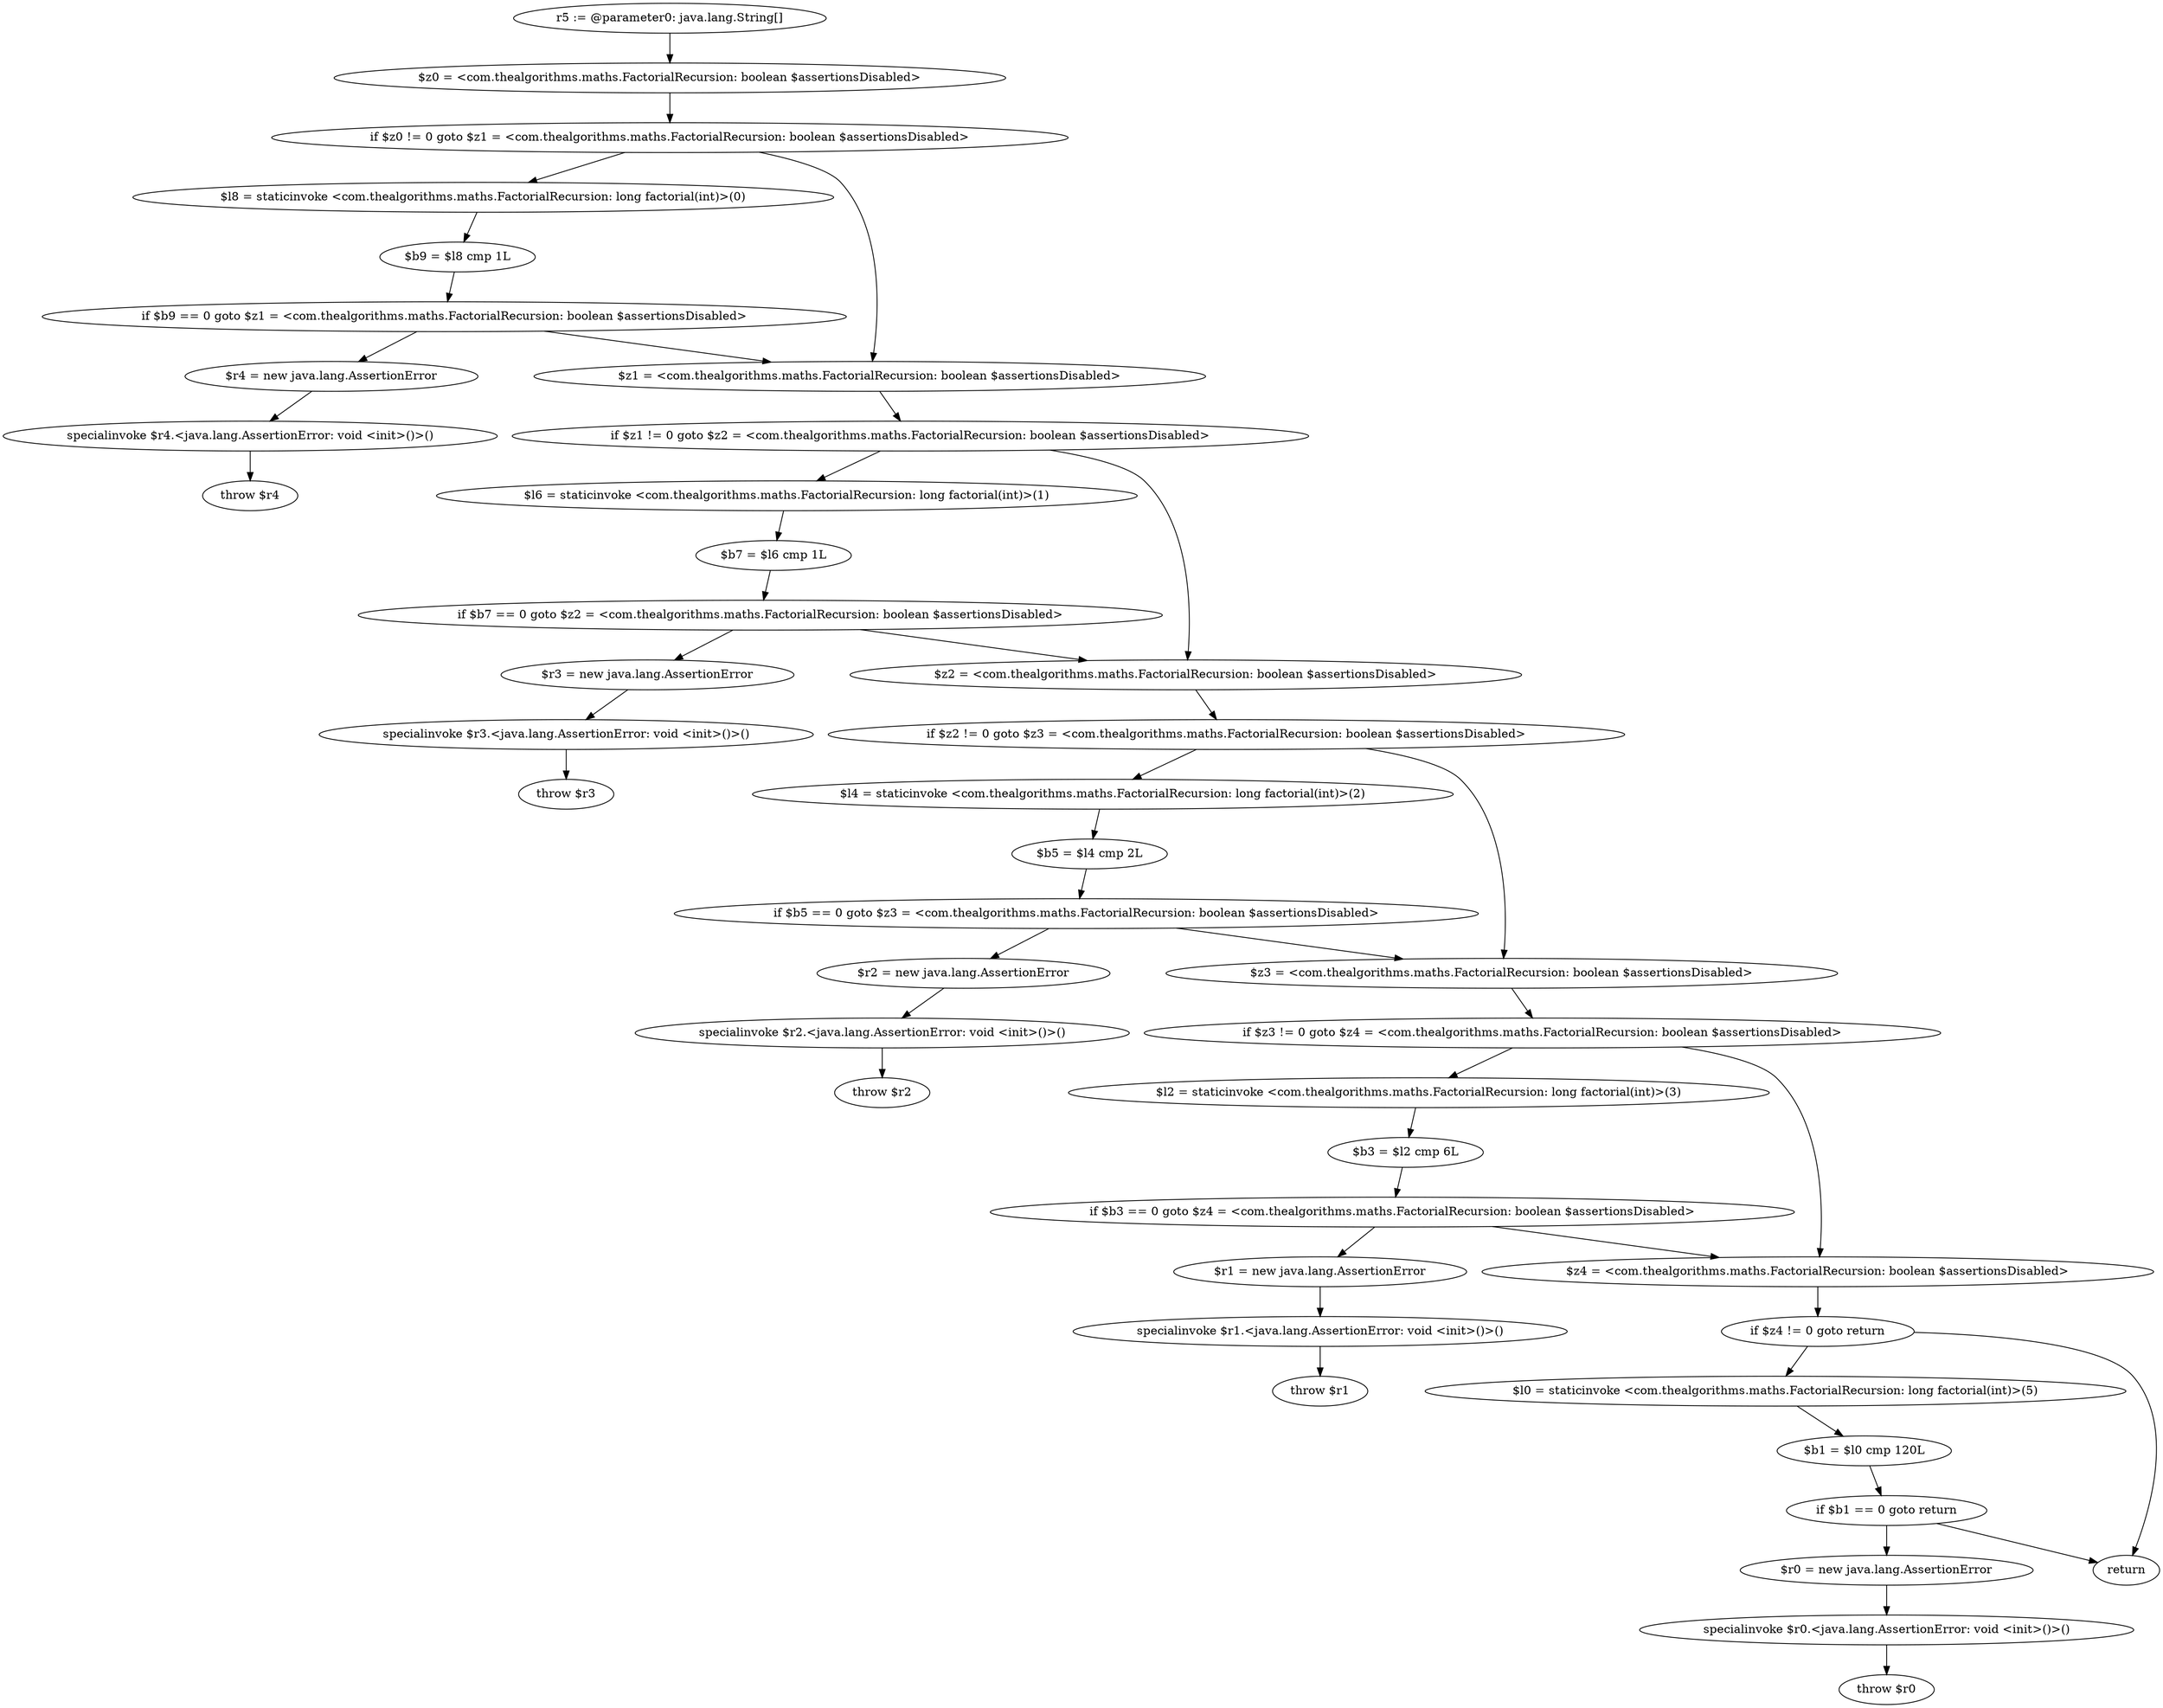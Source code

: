 digraph "unitGraph" {
    "r5 := @parameter0: java.lang.String[]"
    "$z0 = <com.thealgorithms.maths.FactorialRecursion: boolean $assertionsDisabled>"
    "if $z0 != 0 goto $z1 = <com.thealgorithms.maths.FactorialRecursion: boolean $assertionsDisabled>"
    "$l8 = staticinvoke <com.thealgorithms.maths.FactorialRecursion: long factorial(int)>(0)"
    "$b9 = $l8 cmp 1L"
    "if $b9 == 0 goto $z1 = <com.thealgorithms.maths.FactorialRecursion: boolean $assertionsDisabled>"
    "$r4 = new java.lang.AssertionError"
    "specialinvoke $r4.<java.lang.AssertionError: void <init>()>()"
    "throw $r4"
    "$z1 = <com.thealgorithms.maths.FactorialRecursion: boolean $assertionsDisabled>"
    "if $z1 != 0 goto $z2 = <com.thealgorithms.maths.FactorialRecursion: boolean $assertionsDisabled>"
    "$l6 = staticinvoke <com.thealgorithms.maths.FactorialRecursion: long factorial(int)>(1)"
    "$b7 = $l6 cmp 1L"
    "if $b7 == 0 goto $z2 = <com.thealgorithms.maths.FactorialRecursion: boolean $assertionsDisabled>"
    "$r3 = new java.lang.AssertionError"
    "specialinvoke $r3.<java.lang.AssertionError: void <init>()>()"
    "throw $r3"
    "$z2 = <com.thealgorithms.maths.FactorialRecursion: boolean $assertionsDisabled>"
    "if $z2 != 0 goto $z3 = <com.thealgorithms.maths.FactorialRecursion: boolean $assertionsDisabled>"
    "$l4 = staticinvoke <com.thealgorithms.maths.FactorialRecursion: long factorial(int)>(2)"
    "$b5 = $l4 cmp 2L"
    "if $b5 == 0 goto $z3 = <com.thealgorithms.maths.FactorialRecursion: boolean $assertionsDisabled>"
    "$r2 = new java.lang.AssertionError"
    "specialinvoke $r2.<java.lang.AssertionError: void <init>()>()"
    "throw $r2"
    "$z3 = <com.thealgorithms.maths.FactorialRecursion: boolean $assertionsDisabled>"
    "if $z3 != 0 goto $z4 = <com.thealgorithms.maths.FactorialRecursion: boolean $assertionsDisabled>"
    "$l2 = staticinvoke <com.thealgorithms.maths.FactorialRecursion: long factorial(int)>(3)"
    "$b3 = $l2 cmp 6L"
    "if $b3 == 0 goto $z4 = <com.thealgorithms.maths.FactorialRecursion: boolean $assertionsDisabled>"
    "$r1 = new java.lang.AssertionError"
    "specialinvoke $r1.<java.lang.AssertionError: void <init>()>()"
    "throw $r1"
    "$z4 = <com.thealgorithms.maths.FactorialRecursion: boolean $assertionsDisabled>"
    "if $z4 != 0 goto return"
    "$l0 = staticinvoke <com.thealgorithms.maths.FactorialRecursion: long factorial(int)>(5)"
    "$b1 = $l0 cmp 120L"
    "if $b1 == 0 goto return"
    "$r0 = new java.lang.AssertionError"
    "specialinvoke $r0.<java.lang.AssertionError: void <init>()>()"
    "throw $r0"
    "return"
    "r5 := @parameter0: java.lang.String[]"->"$z0 = <com.thealgorithms.maths.FactorialRecursion: boolean $assertionsDisabled>";
    "$z0 = <com.thealgorithms.maths.FactorialRecursion: boolean $assertionsDisabled>"->"if $z0 != 0 goto $z1 = <com.thealgorithms.maths.FactorialRecursion: boolean $assertionsDisabled>";
    "if $z0 != 0 goto $z1 = <com.thealgorithms.maths.FactorialRecursion: boolean $assertionsDisabled>"->"$l8 = staticinvoke <com.thealgorithms.maths.FactorialRecursion: long factorial(int)>(0)";
    "if $z0 != 0 goto $z1 = <com.thealgorithms.maths.FactorialRecursion: boolean $assertionsDisabled>"->"$z1 = <com.thealgorithms.maths.FactorialRecursion: boolean $assertionsDisabled>";
    "$l8 = staticinvoke <com.thealgorithms.maths.FactorialRecursion: long factorial(int)>(0)"->"$b9 = $l8 cmp 1L";
    "$b9 = $l8 cmp 1L"->"if $b9 == 0 goto $z1 = <com.thealgorithms.maths.FactorialRecursion: boolean $assertionsDisabled>";
    "if $b9 == 0 goto $z1 = <com.thealgorithms.maths.FactorialRecursion: boolean $assertionsDisabled>"->"$r4 = new java.lang.AssertionError";
    "if $b9 == 0 goto $z1 = <com.thealgorithms.maths.FactorialRecursion: boolean $assertionsDisabled>"->"$z1 = <com.thealgorithms.maths.FactorialRecursion: boolean $assertionsDisabled>";
    "$r4 = new java.lang.AssertionError"->"specialinvoke $r4.<java.lang.AssertionError: void <init>()>()";
    "specialinvoke $r4.<java.lang.AssertionError: void <init>()>()"->"throw $r4";
    "$z1 = <com.thealgorithms.maths.FactorialRecursion: boolean $assertionsDisabled>"->"if $z1 != 0 goto $z2 = <com.thealgorithms.maths.FactorialRecursion: boolean $assertionsDisabled>";
    "if $z1 != 0 goto $z2 = <com.thealgorithms.maths.FactorialRecursion: boolean $assertionsDisabled>"->"$l6 = staticinvoke <com.thealgorithms.maths.FactorialRecursion: long factorial(int)>(1)";
    "if $z1 != 0 goto $z2 = <com.thealgorithms.maths.FactorialRecursion: boolean $assertionsDisabled>"->"$z2 = <com.thealgorithms.maths.FactorialRecursion: boolean $assertionsDisabled>";
    "$l6 = staticinvoke <com.thealgorithms.maths.FactorialRecursion: long factorial(int)>(1)"->"$b7 = $l6 cmp 1L";
    "$b7 = $l6 cmp 1L"->"if $b7 == 0 goto $z2 = <com.thealgorithms.maths.FactorialRecursion: boolean $assertionsDisabled>";
    "if $b7 == 0 goto $z2 = <com.thealgorithms.maths.FactorialRecursion: boolean $assertionsDisabled>"->"$r3 = new java.lang.AssertionError";
    "if $b7 == 0 goto $z2 = <com.thealgorithms.maths.FactorialRecursion: boolean $assertionsDisabled>"->"$z2 = <com.thealgorithms.maths.FactorialRecursion: boolean $assertionsDisabled>";
    "$r3 = new java.lang.AssertionError"->"specialinvoke $r3.<java.lang.AssertionError: void <init>()>()";
    "specialinvoke $r3.<java.lang.AssertionError: void <init>()>()"->"throw $r3";
    "$z2 = <com.thealgorithms.maths.FactorialRecursion: boolean $assertionsDisabled>"->"if $z2 != 0 goto $z3 = <com.thealgorithms.maths.FactorialRecursion: boolean $assertionsDisabled>";
    "if $z2 != 0 goto $z3 = <com.thealgorithms.maths.FactorialRecursion: boolean $assertionsDisabled>"->"$l4 = staticinvoke <com.thealgorithms.maths.FactorialRecursion: long factorial(int)>(2)";
    "if $z2 != 0 goto $z3 = <com.thealgorithms.maths.FactorialRecursion: boolean $assertionsDisabled>"->"$z3 = <com.thealgorithms.maths.FactorialRecursion: boolean $assertionsDisabled>";
    "$l4 = staticinvoke <com.thealgorithms.maths.FactorialRecursion: long factorial(int)>(2)"->"$b5 = $l4 cmp 2L";
    "$b5 = $l4 cmp 2L"->"if $b5 == 0 goto $z3 = <com.thealgorithms.maths.FactorialRecursion: boolean $assertionsDisabled>";
    "if $b5 == 0 goto $z3 = <com.thealgorithms.maths.FactorialRecursion: boolean $assertionsDisabled>"->"$r2 = new java.lang.AssertionError";
    "if $b5 == 0 goto $z3 = <com.thealgorithms.maths.FactorialRecursion: boolean $assertionsDisabled>"->"$z3 = <com.thealgorithms.maths.FactorialRecursion: boolean $assertionsDisabled>";
    "$r2 = new java.lang.AssertionError"->"specialinvoke $r2.<java.lang.AssertionError: void <init>()>()";
    "specialinvoke $r2.<java.lang.AssertionError: void <init>()>()"->"throw $r2";
    "$z3 = <com.thealgorithms.maths.FactorialRecursion: boolean $assertionsDisabled>"->"if $z3 != 0 goto $z4 = <com.thealgorithms.maths.FactorialRecursion: boolean $assertionsDisabled>";
    "if $z3 != 0 goto $z4 = <com.thealgorithms.maths.FactorialRecursion: boolean $assertionsDisabled>"->"$l2 = staticinvoke <com.thealgorithms.maths.FactorialRecursion: long factorial(int)>(3)";
    "if $z3 != 0 goto $z4 = <com.thealgorithms.maths.FactorialRecursion: boolean $assertionsDisabled>"->"$z4 = <com.thealgorithms.maths.FactorialRecursion: boolean $assertionsDisabled>";
    "$l2 = staticinvoke <com.thealgorithms.maths.FactorialRecursion: long factorial(int)>(3)"->"$b3 = $l2 cmp 6L";
    "$b3 = $l2 cmp 6L"->"if $b3 == 0 goto $z4 = <com.thealgorithms.maths.FactorialRecursion: boolean $assertionsDisabled>";
    "if $b3 == 0 goto $z4 = <com.thealgorithms.maths.FactorialRecursion: boolean $assertionsDisabled>"->"$r1 = new java.lang.AssertionError";
    "if $b3 == 0 goto $z4 = <com.thealgorithms.maths.FactorialRecursion: boolean $assertionsDisabled>"->"$z4 = <com.thealgorithms.maths.FactorialRecursion: boolean $assertionsDisabled>";
    "$r1 = new java.lang.AssertionError"->"specialinvoke $r1.<java.lang.AssertionError: void <init>()>()";
    "specialinvoke $r1.<java.lang.AssertionError: void <init>()>()"->"throw $r1";
    "$z4 = <com.thealgorithms.maths.FactorialRecursion: boolean $assertionsDisabled>"->"if $z4 != 0 goto return";
    "if $z4 != 0 goto return"->"$l0 = staticinvoke <com.thealgorithms.maths.FactorialRecursion: long factorial(int)>(5)";
    "if $z4 != 0 goto return"->"return";
    "$l0 = staticinvoke <com.thealgorithms.maths.FactorialRecursion: long factorial(int)>(5)"->"$b1 = $l0 cmp 120L";
    "$b1 = $l0 cmp 120L"->"if $b1 == 0 goto return";
    "if $b1 == 0 goto return"->"$r0 = new java.lang.AssertionError";
    "if $b1 == 0 goto return"->"return";
    "$r0 = new java.lang.AssertionError"->"specialinvoke $r0.<java.lang.AssertionError: void <init>()>()";
    "specialinvoke $r0.<java.lang.AssertionError: void <init>()>()"->"throw $r0";
}
